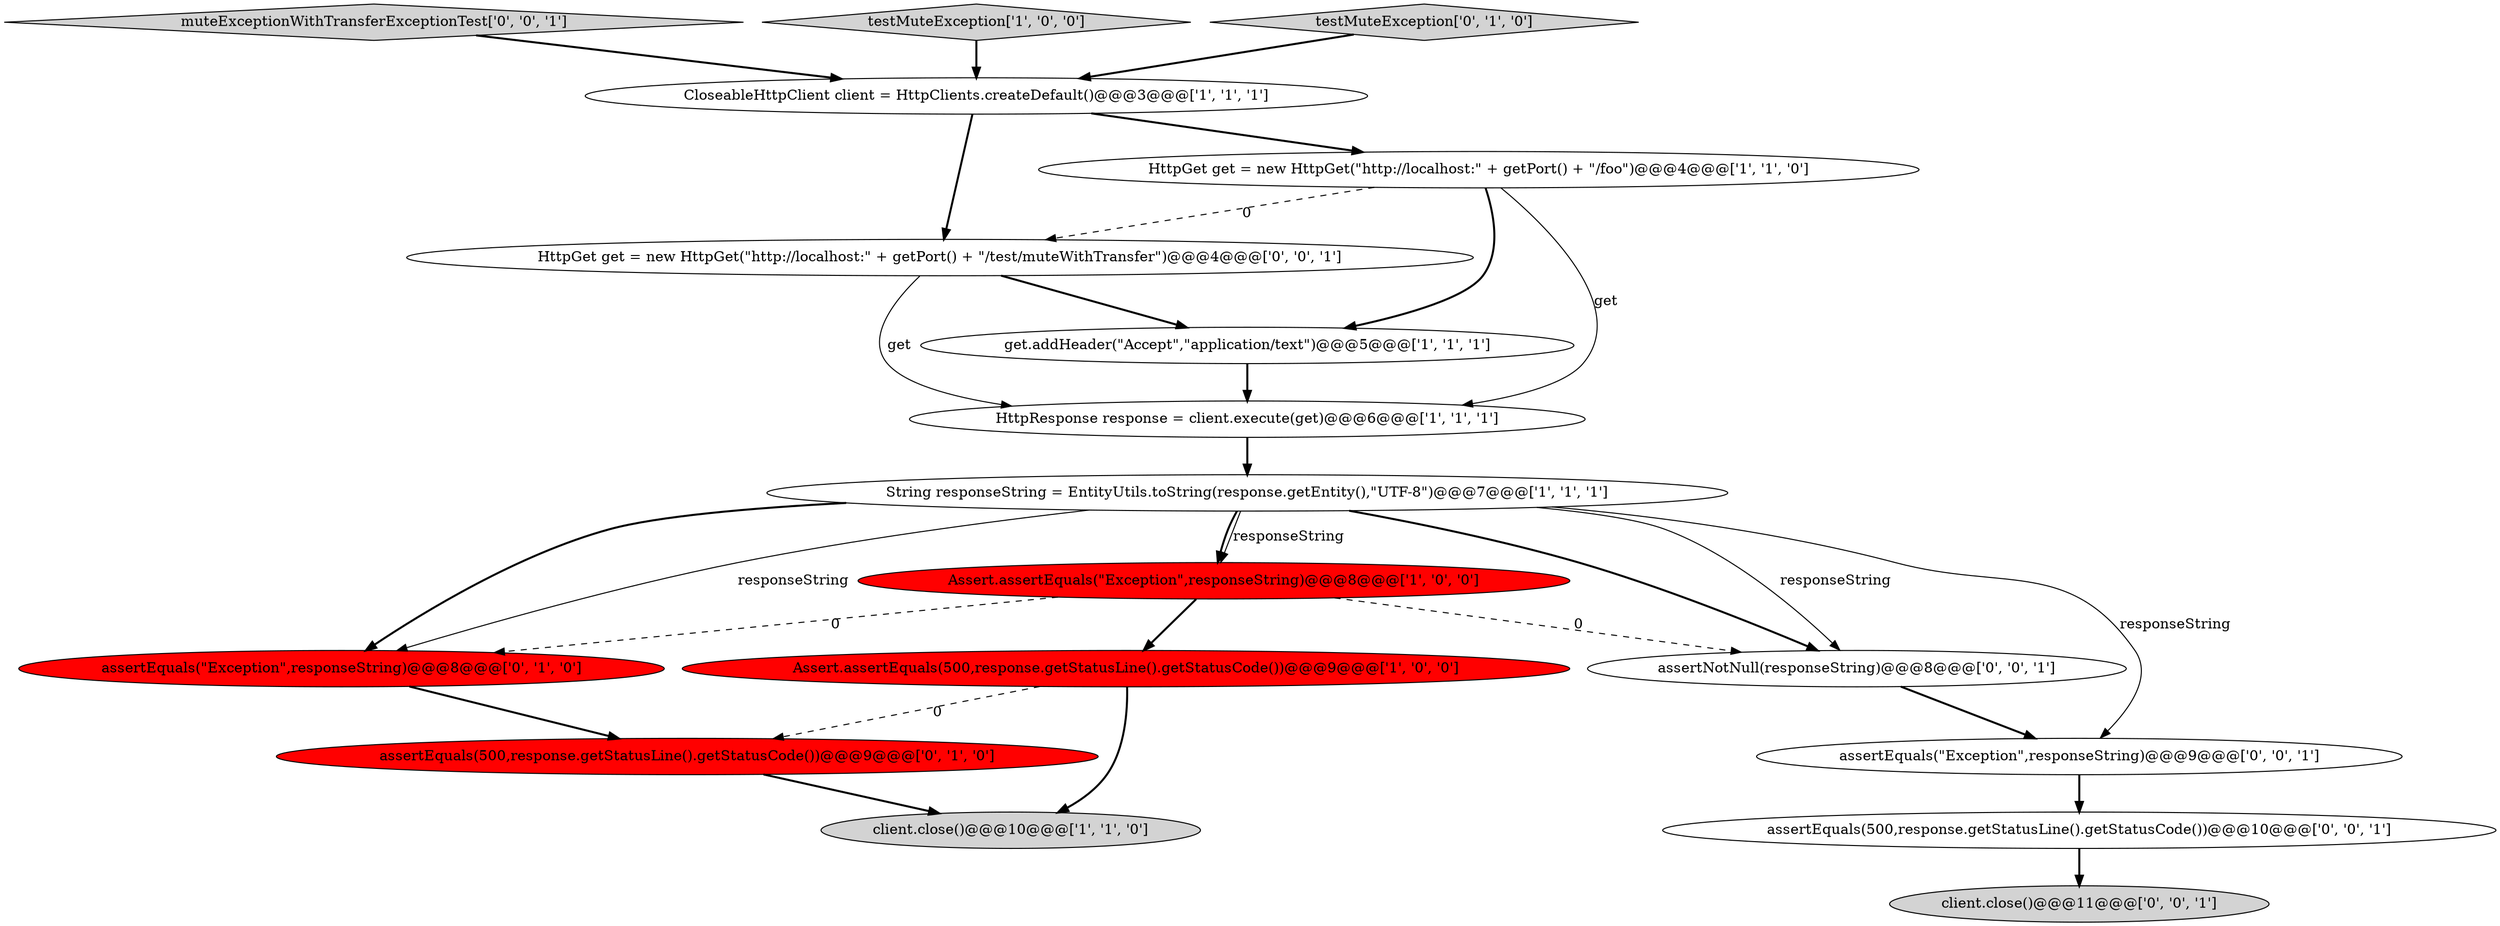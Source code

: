 digraph {
16 [style = filled, label = "HttpGet get = new HttpGet(\"http://localhost:\" + getPort() + \"/test/muteWithTransfer\")@@@4@@@['0', '0', '1']", fillcolor = white, shape = ellipse image = "AAA0AAABBB3BBB"];
17 [style = filled, label = "assertEquals(\"Exception\",responseString)@@@9@@@['0', '0', '1']", fillcolor = white, shape = ellipse image = "AAA0AAABBB3BBB"];
4 [style = filled, label = "Assert.assertEquals(\"Exception\",responseString)@@@8@@@['1', '0', '0']", fillcolor = red, shape = ellipse image = "AAA1AAABBB1BBB"];
8 [style = filled, label = "HttpGet get = new HttpGet(\"http://localhost:\" + getPort() + \"/foo\")@@@4@@@['1', '1', '0']", fillcolor = white, shape = ellipse image = "AAA0AAABBB1BBB"];
3 [style = filled, label = "HttpResponse response = client.execute(get)@@@6@@@['1', '1', '1']", fillcolor = white, shape = ellipse image = "AAA0AAABBB1BBB"];
11 [style = filled, label = "assertEquals(\"Exception\",responseString)@@@8@@@['0', '1', '0']", fillcolor = red, shape = ellipse image = "AAA1AAABBB2BBB"];
6 [style = filled, label = "CloseableHttpClient client = HttpClients.createDefault()@@@3@@@['1', '1', '1']", fillcolor = white, shape = ellipse image = "AAA0AAABBB1BBB"];
14 [style = filled, label = "assertNotNull(responseString)@@@8@@@['0', '0', '1']", fillcolor = white, shape = ellipse image = "AAA0AAABBB3BBB"];
13 [style = filled, label = "muteExceptionWithTransferExceptionTest['0', '0', '1']", fillcolor = lightgray, shape = diamond image = "AAA0AAABBB3BBB"];
7 [style = filled, label = "testMuteException['1', '0', '0']", fillcolor = lightgray, shape = diamond image = "AAA0AAABBB1BBB"];
9 [style = filled, label = "testMuteException['0', '1', '0']", fillcolor = lightgray, shape = diamond image = "AAA0AAABBB2BBB"];
12 [style = filled, label = "assertEquals(500,response.getStatusLine().getStatusCode())@@@10@@@['0', '0', '1']", fillcolor = white, shape = ellipse image = "AAA0AAABBB3BBB"];
15 [style = filled, label = "client.close()@@@11@@@['0', '0', '1']", fillcolor = lightgray, shape = ellipse image = "AAA0AAABBB3BBB"];
10 [style = filled, label = "assertEquals(500,response.getStatusLine().getStatusCode())@@@9@@@['0', '1', '0']", fillcolor = red, shape = ellipse image = "AAA1AAABBB2BBB"];
0 [style = filled, label = "get.addHeader(\"Accept\",\"application/text\")@@@5@@@['1', '1', '1']", fillcolor = white, shape = ellipse image = "AAA0AAABBB1BBB"];
1 [style = filled, label = "String responseString = EntityUtils.toString(response.getEntity(),\"UTF-8\")@@@7@@@['1', '1', '1']", fillcolor = white, shape = ellipse image = "AAA0AAABBB1BBB"];
2 [style = filled, label = "client.close()@@@10@@@['1', '1', '0']", fillcolor = lightgray, shape = ellipse image = "AAA0AAABBB1BBB"];
5 [style = filled, label = "Assert.assertEquals(500,response.getStatusLine().getStatusCode())@@@9@@@['1', '0', '0']", fillcolor = red, shape = ellipse image = "AAA1AAABBB1BBB"];
0->3 [style = bold, label=""];
1->4 [style = bold, label=""];
16->0 [style = bold, label=""];
8->16 [style = dashed, label="0"];
3->1 [style = bold, label=""];
8->3 [style = solid, label="get"];
12->15 [style = bold, label=""];
14->17 [style = bold, label=""];
16->3 [style = solid, label="get"];
1->14 [style = solid, label="responseString"];
9->6 [style = bold, label=""];
1->11 [style = bold, label=""];
8->0 [style = bold, label=""];
5->2 [style = bold, label=""];
17->12 [style = bold, label=""];
1->17 [style = solid, label="responseString"];
5->10 [style = dashed, label="0"];
1->4 [style = solid, label="responseString"];
11->10 [style = bold, label=""];
6->16 [style = bold, label=""];
7->6 [style = bold, label=""];
6->8 [style = bold, label=""];
10->2 [style = bold, label=""];
1->14 [style = bold, label=""];
4->14 [style = dashed, label="0"];
13->6 [style = bold, label=""];
4->11 [style = dashed, label="0"];
4->5 [style = bold, label=""];
1->11 [style = solid, label="responseString"];
}

